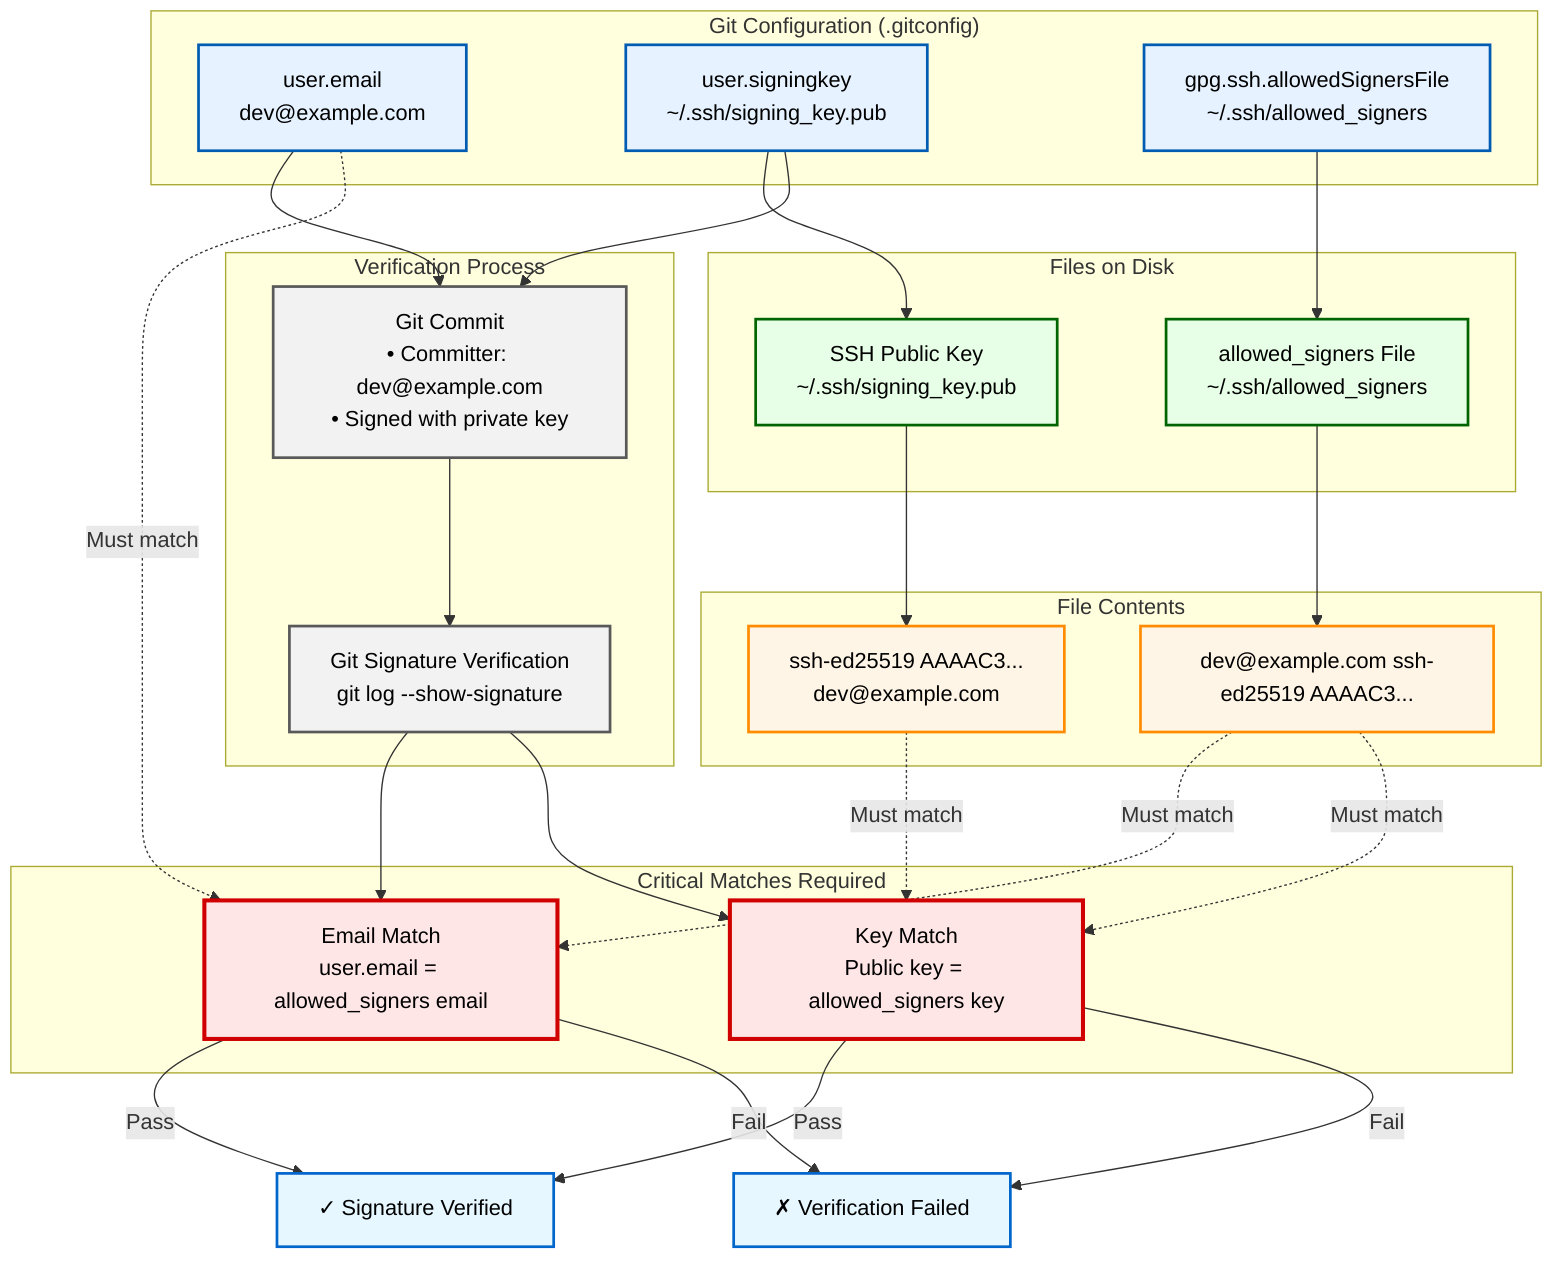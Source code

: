 graph TD
    %% Styling
    classDef config fill:#e6f2ff,stroke:#005cb3,stroke-width:2px,color:#000
    classDef file fill:#e6ffe6,stroke:#006400,stroke-width:2px,color:#000
    classDef content fill:#fff5e6,stroke:#ff8c00,stroke-width:2px,color:#000
    classDef process fill:#f2f2f2,stroke:#595959,stroke-width:2px,color:#000
    classDef match fill:#ffe6e6,stroke:#d10000,stroke-width:3px,color:#000
    classDef outcome fill:#e6f7ff,stroke:#0066cc,stroke-width:2px,color:#000

    %% Configuration Section
    subgraph GitConfig ["Git Configuration (.gitconfig)"]
        UserEmail["user.email<br/>dev@example.com"]:::config
        UserSigningKey["user.signingkey<br/>~/.ssh/signing_key.pub"]:::config
        AllowedSignersPath["gpg.ssh.allowedSignersFile<br/>~/.ssh/allowed_signers"]:::config
    end

    %% File System Section
    subgraph FileSystem ["Files on Disk"]
        PublicKeyFile["SSH Public Key<br/>~/.ssh/signing_key.pub"]:::file
        AllowedSignersFile["allowed_signers File<br/>~/.ssh/allowed_signers"]:::file
    end

    %% File Contents
    subgraph FileContents ["File Contents"]
        PubKeyContent["ssh-ed25519 AAAAC3...<br/>dev@example.com"]:::content
        AllowedEntry["dev@example.com ssh-ed25519 AAAAC3..."]:::content
    end

    %% Process Flow
    subgraph ProcessFlow ["Verification Process"]
        GitCommit["Git Commit<br/>• Committer: dev@example.com<br/>• Signed with private key"]:::process
        Verification["Git Signature Verification<br/>git log --show-signature"]:::process
    end

    %% Matching Logic
    subgraph MatchingLogic ["Critical Matches Required"]
        EmailMatch["Email Match<br/>user.email = allowed_signers email"]:::match
        KeyMatch["Key Match<br/>Public key = allowed_signers key"]:::match
    end

    %% Outcome
    VerifySuccess["✓ Signature Verified"]:::outcome
    VerifyFail["✗ Verification Failed"]:::outcome

    %% Configuration Relationships
    UserSigningKey --> PublicKeyFile
    AllowedSignersPath --> AllowedSignersFile
    
    %% File Content Relationships
    PublicKeyFile --> PubKeyContent
    AllowedSignersFile --> AllowedEntry
    
    %% Process Relationships
    UserEmail --> GitCommit
    UserSigningKey --> GitCommit
    GitCommit --> Verification
    
    %% Matching Requirements
    UserEmail -.->|Must match| EmailMatch
    AllowedEntry -.->|Must match| EmailMatch
    PubKeyContent -.->|Must match| KeyMatch
    AllowedEntry -.->|Must match| KeyMatch
    
    %% Verification Flow
    Verification --> EmailMatch
    Verification --> KeyMatch
    EmailMatch -->|Pass| VerifySuccess
    KeyMatch -->|Pass| VerifySuccess
    EmailMatch -->|Fail| VerifyFail
    KeyMatch -->|Fail| VerifyFail